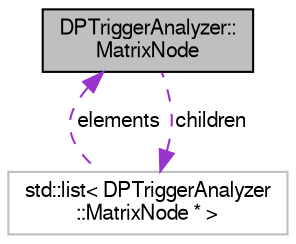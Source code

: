 digraph "DPTriggerAnalyzer::MatrixNode"
{
  bgcolor="transparent";
  edge [fontname="FreeSans",fontsize="10",labelfontname="FreeSans",labelfontsize="10"];
  node [fontname="FreeSans",fontsize="10",shape=record];
  Node1 [label="DPTriggerAnalyzer::\lMatrixNode",height=0.2,width=0.4,color="black", fillcolor="grey75", style="filled" fontcolor="black"];
  Node2 -> Node1 [dir="back",color="darkorchid3",fontsize="10",style="dashed",label=" children" ,fontname="FreeSans"];
  Node2 [label="std::list\< DPTriggerAnalyzer\l::MatrixNode * \>",height=0.2,width=0.4,color="grey75"];
  Node1 -> Node2 [dir="back",color="darkorchid3",fontsize="10",style="dashed",label=" elements" ,fontname="FreeSans"];
}
